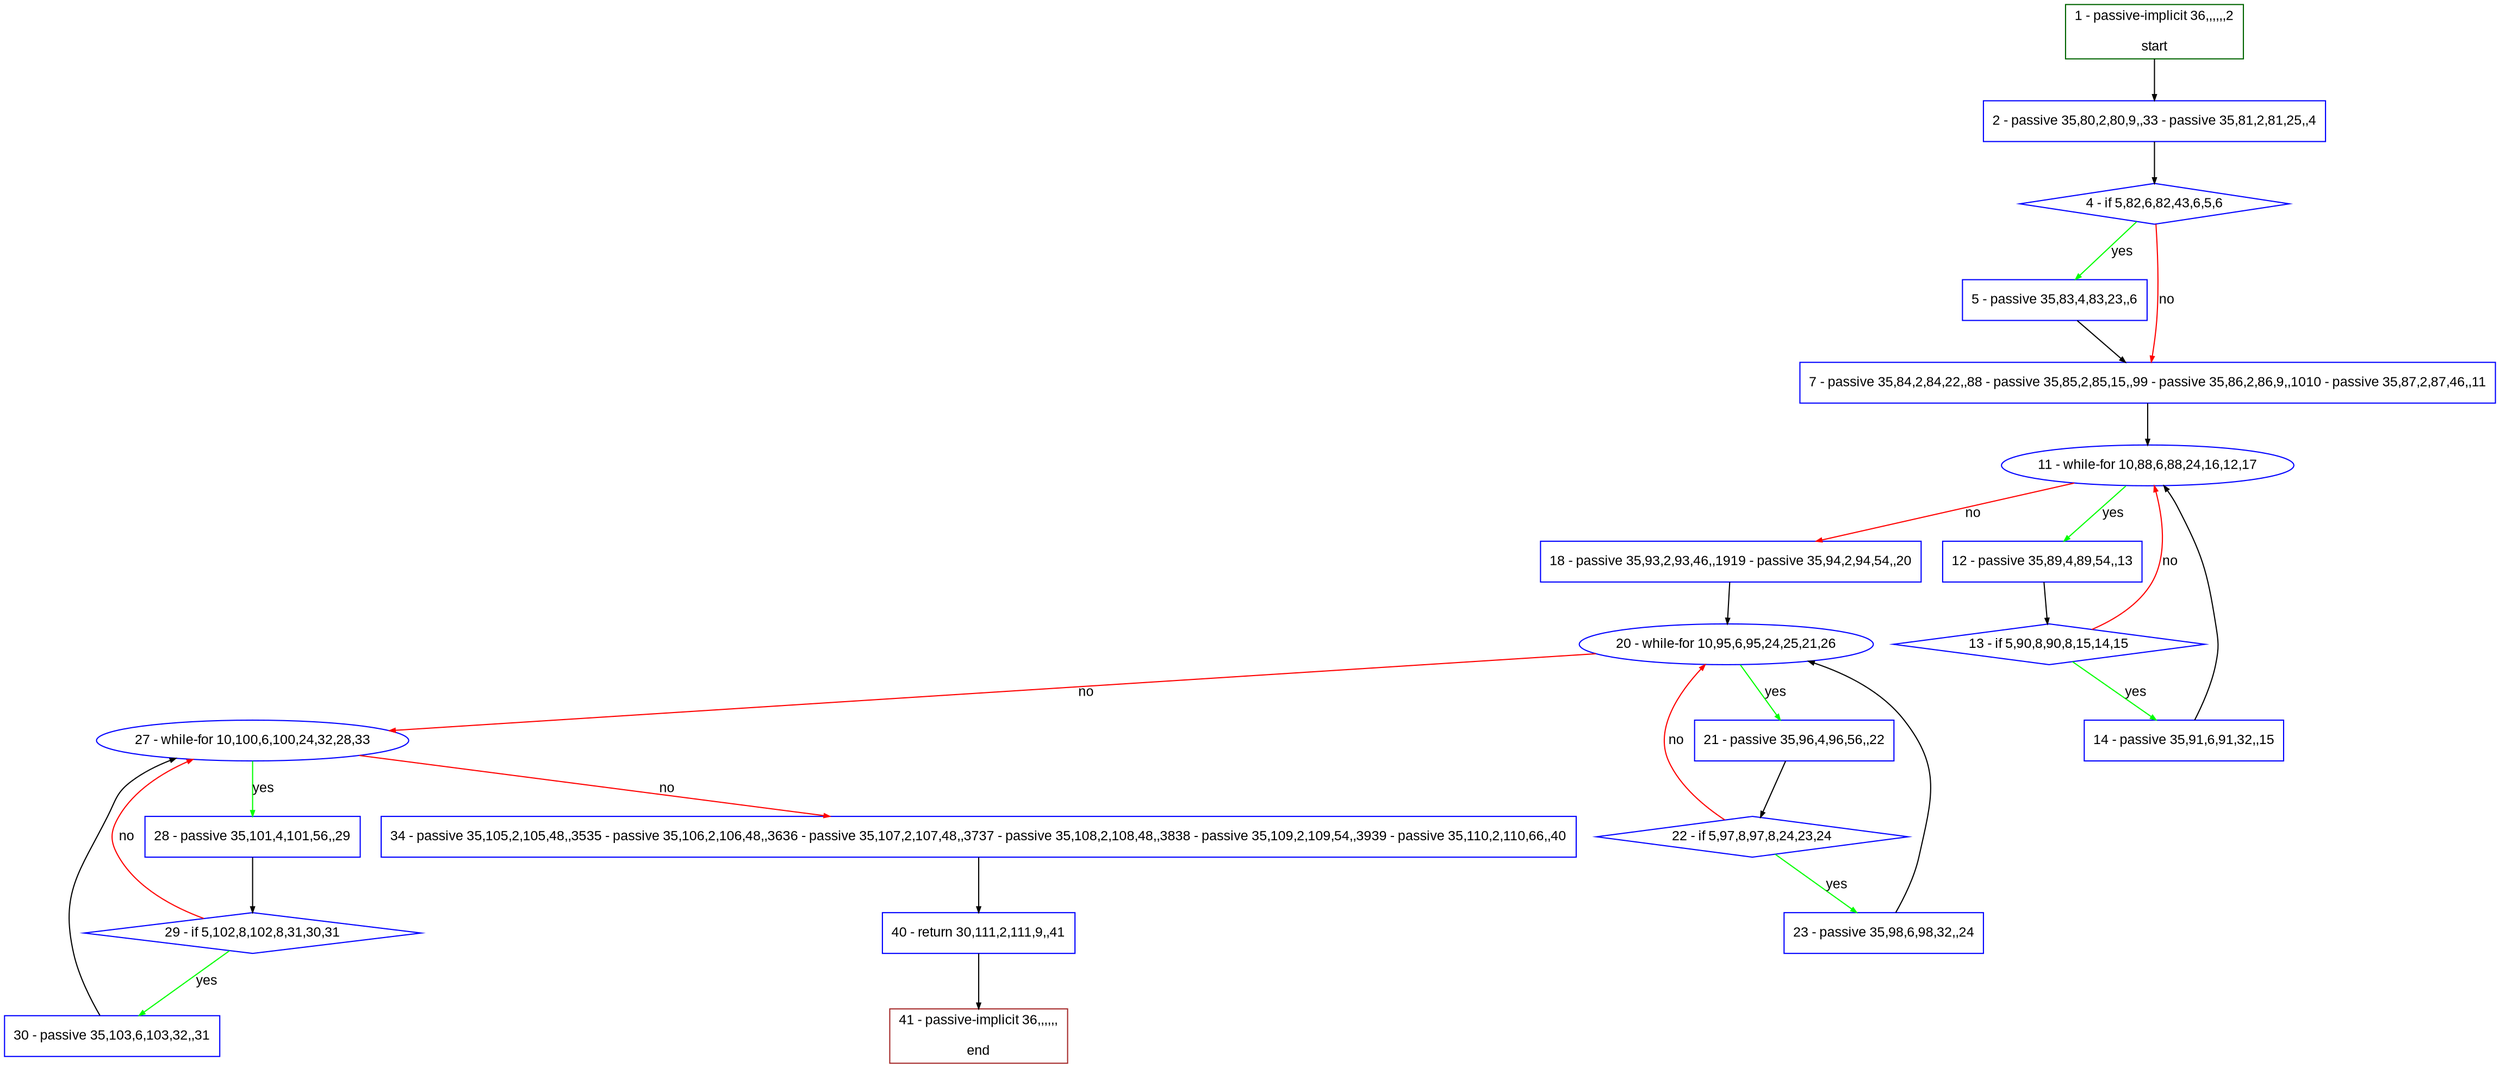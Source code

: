 digraph "" {
  graph [pack="true", label="", fontsize="12", packmode="clust", fontname="Arial", fillcolor="#FFFFCC", bgcolor="white", style="rounded,filled", compound="true"];
  node [node_initialized="no", label="", color="grey", fontsize="12", fillcolor="white", fontname="Arial", style="filled", shape="rectangle", compound="true", fixedsize="false"];
  edge [fontcolor="black", arrowhead="normal", arrowtail="none", arrowsize="0.5", ltail="", label="", color="black", fontsize="12", lhead="", fontname="Arial", dir="forward", compound="true"];
  __N1 [label="2 - passive 35,80,2,80,9,,33 - passive 35,81,2,81,25,,4", color="#0000ff", fillcolor="#ffffff", style="filled", shape="box"];
  __N2 [label="1 - passive-implicit 36,,,,,,2\n\nstart", color="#006400", fillcolor="#ffffff", style="filled", shape="box"];
  __N3 [label="4 - if 5,82,6,82,43,6,5,6", color="#0000ff", fillcolor="#ffffff", style="filled", shape="diamond"];
  __N4 [label="5 - passive 35,83,4,83,23,,6", color="#0000ff", fillcolor="#ffffff", style="filled", shape="box"];
  __N5 [label="7 - passive 35,84,2,84,22,,88 - passive 35,85,2,85,15,,99 - passive 35,86,2,86,9,,1010 - passive 35,87,2,87,46,,11", color="#0000ff", fillcolor="#ffffff", style="filled", shape="box"];
  __N6 [label="11 - while-for 10,88,6,88,24,16,12,17", color="#0000ff", fillcolor="#ffffff", style="filled", shape="oval"];
  __N7 [label="12 - passive 35,89,4,89,54,,13", color="#0000ff", fillcolor="#ffffff", style="filled", shape="box"];
  __N8 [label="18 - passive 35,93,2,93,46,,1919 - passive 35,94,2,94,54,,20", color="#0000ff", fillcolor="#ffffff", style="filled", shape="box"];
  __N9 [label="13 - if 5,90,8,90,8,15,14,15", color="#0000ff", fillcolor="#ffffff", style="filled", shape="diamond"];
  __N10 [label="14 - passive 35,91,6,91,32,,15", color="#0000ff", fillcolor="#ffffff", style="filled", shape="box"];
  __N11 [label="20 - while-for 10,95,6,95,24,25,21,26", color="#0000ff", fillcolor="#ffffff", style="filled", shape="oval"];
  __N12 [label="21 - passive 35,96,4,96,56,,22", color="#0000ff", fillcolor="#ffffff", style="filled", shape="box"];
  __N13 [label="27 - while-for 10,100,6,100,24,32,28,33", color="#0000ff", fillcolor="#ffffff", style="filled", shape="oval"];
  __N14 [label="22 - if 5,97,8,97,8,24,23,24", color="#0000ff", fillcolor="#ffffff", style="filled", shape="diamond"];
  __N15 [label="23 - passive 35,98,6,98,32,,24", color="#0000ff", fillcolor="#ffffff", style="filled", shape="box"];
  __N16 [label="28 - passive 35,101,4,101,56,,29", color="#0000ff", fillcolor="#ffffff", style="filled", shape="box"];
  __N17 [label="34 - passive 35,105,2,105,48,,3535 - passive 35,106,2,106,48,,3636 - passive 35,107,2,107,48,,3737 - passive 35,108,2,108,48,,3838 - passive 35,109,2,109,54,,3939 - passive 35,110,2,110,66,,40", color="#0000ff", fillcolor="#ffffff", style="filled", shape="box"];
  __N18 [label="29 - if 5,102,8,102,8,31,30,31", color="#0000ff", fillcolor="#ffffff", style="filled", shape="diamond"];
  __N19 [label="30 - passive 35,103,6,103,32,,31", color="#0000ff", fillcolor="#ffffff", style="filled", shape="box"];
  __N20 [label="40 - return 30,111,2,111,9,,41", color="#0000ff", fillcolor="#ffffff", style="filled", shape="box"];
  __N21 [label="41 - passive-implicit 36,,,,,,\n\nend", color="#a52a2a", fillcolor="#ffffff", style="filled", shape="box"];
  __N2 -> __N1 [arrowhead="normal", arrowtail="none", color="#000000", label="", dir="forward"];
  __N1 -> __N3 [arrowhead="normal", arrowtail="none", color="#000000", label="", dir="forward"];
  __N3 -> __N4 [arrowhead="normal", arrowtail="none", color="#00ff00", label="yes", dir="forward"];
  __N3 -> __N5 [arrowhead="normal", arrowtail="none", color="#ff0000", label="no", dir="forward"];
  __N4 -> __N5 [arrowhead="normal", arrowtail="none", color="#000000", label="", dir="forward"];
  __N5 -> __N6 [arrowhead="normal", arrowtail="none", color="#000000", label="", dir="forward"];
  __N6 -> __N7 [arrowhead="normal", arrowtail="none", color="#00ff00", label="yes", dir="forward"];
  __N6 -> __N8 [arrowhead="normal", arrowtail="none", color="#ff0000", label="no", dir="forward"];
  __N7 -> __N9 [arrowhead="normal", arrowtail="none", color="#000000", label="", dir="forward"];
  __N9 -> __N6 [arrowhead="normal", arrowtail="none", color="#ff0000", label="no", dir="forward"];
  __N9 -> __N10 [arrowhead="normal", arrowtail="none", color="#00ff00", label="yes", dir="forward"];
  __N10 -> __N6 [arrowhead="normal", arrowtail="none", color="#000000", label="", dir="forward"];
  __N8 -> __N11 [arrowhead="normal", arrowtail="none", color="#000000", label="", dir="forward"];
  __N11 -> __N12 [arrowhead="normal", arrowtail="none", color="#00ff00", label="yes", dir="forward"];
  __N11 -> __N13 [arrowhead="normal", arrowtail="none", color="#ff0000", label="no", dir="forward"];
  __N12 -> __N14 [arrowhead="normal", arrowtail="none", color="#000000", label="", dir="forward"];
  __N14 -> __N11 [arrowhead="normal", arrowtail="none", color="#ff0000", label="no", dir="forward"];
  __N14 -> __N15 [arrowhead="normal", arrowtail="none", color="#00ff00", label="yes", dir="forward"];
  __N15 -> __N11 [arrowhead="normal", arrowtail="none", color="#000000", label="", dir="forward"];
  __N13 -> __N16 [arrowhead="normal", arrowtail="none", color="#00ff00", label="yes", dir="forward"];
  __N13 -> __N17 [arrowhead="normal", arrowtail="none", color="#ff0000", label="no", dir="forward"];
  __N16 -> __N18 [arrowhead="normal", arrowtail="none", color="#000000", label="", dir="forward"];
  __N18 -> __N13 [arrowhead="normal", arrowtail="none", color="#ff0000", label="no", dir="forward"];
  __N18 -> __N19 [arrowhead="normal", arrowtail="none", color="#00ff00", label="yes", dir="forward"];
  __N19 -> __N13 [arrowhead="normal", arrowtail="none", color="#000000", label="", dir="forward"];
  __N17 -> __N20 [arrowhead="normal", arrowtail="none", color="#000000", label="", dir="forward"];
  __N20 -> __N21 [arrowhead="normal", arrowtail="none", color="#000000", label="", dir="forward"];
}
